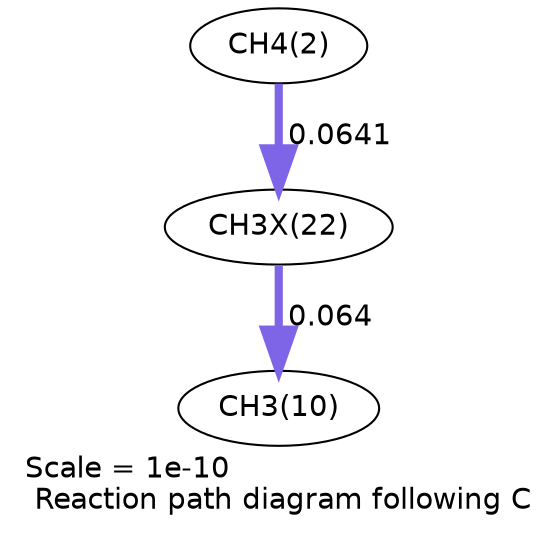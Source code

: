 digraph reaction_paths {
center=1;
s4 -> s40[fontname="Helvetica", penwidth=3.93, arrowsize=1.96, color="0.7, 0.564, 0.9"
, label=" 0.0641"];
s40 -> s12[fontname="Helvetica", penwidth=3.92, arrowsize=1.96, color="0.7, 0.564, 0.9"
, label=" 0.064"];
s4 [ fontname="Helvetica", label="CH4(2)"];
s12 [ fontname="Helvetica", label="CH3(10)"];
s40 [ fontname="Helvetica", label="CH3X(22)"];
 label = "Scale = 1e-10\l Reaction path diagram following C";
 fontname = "Helvetica";
}
